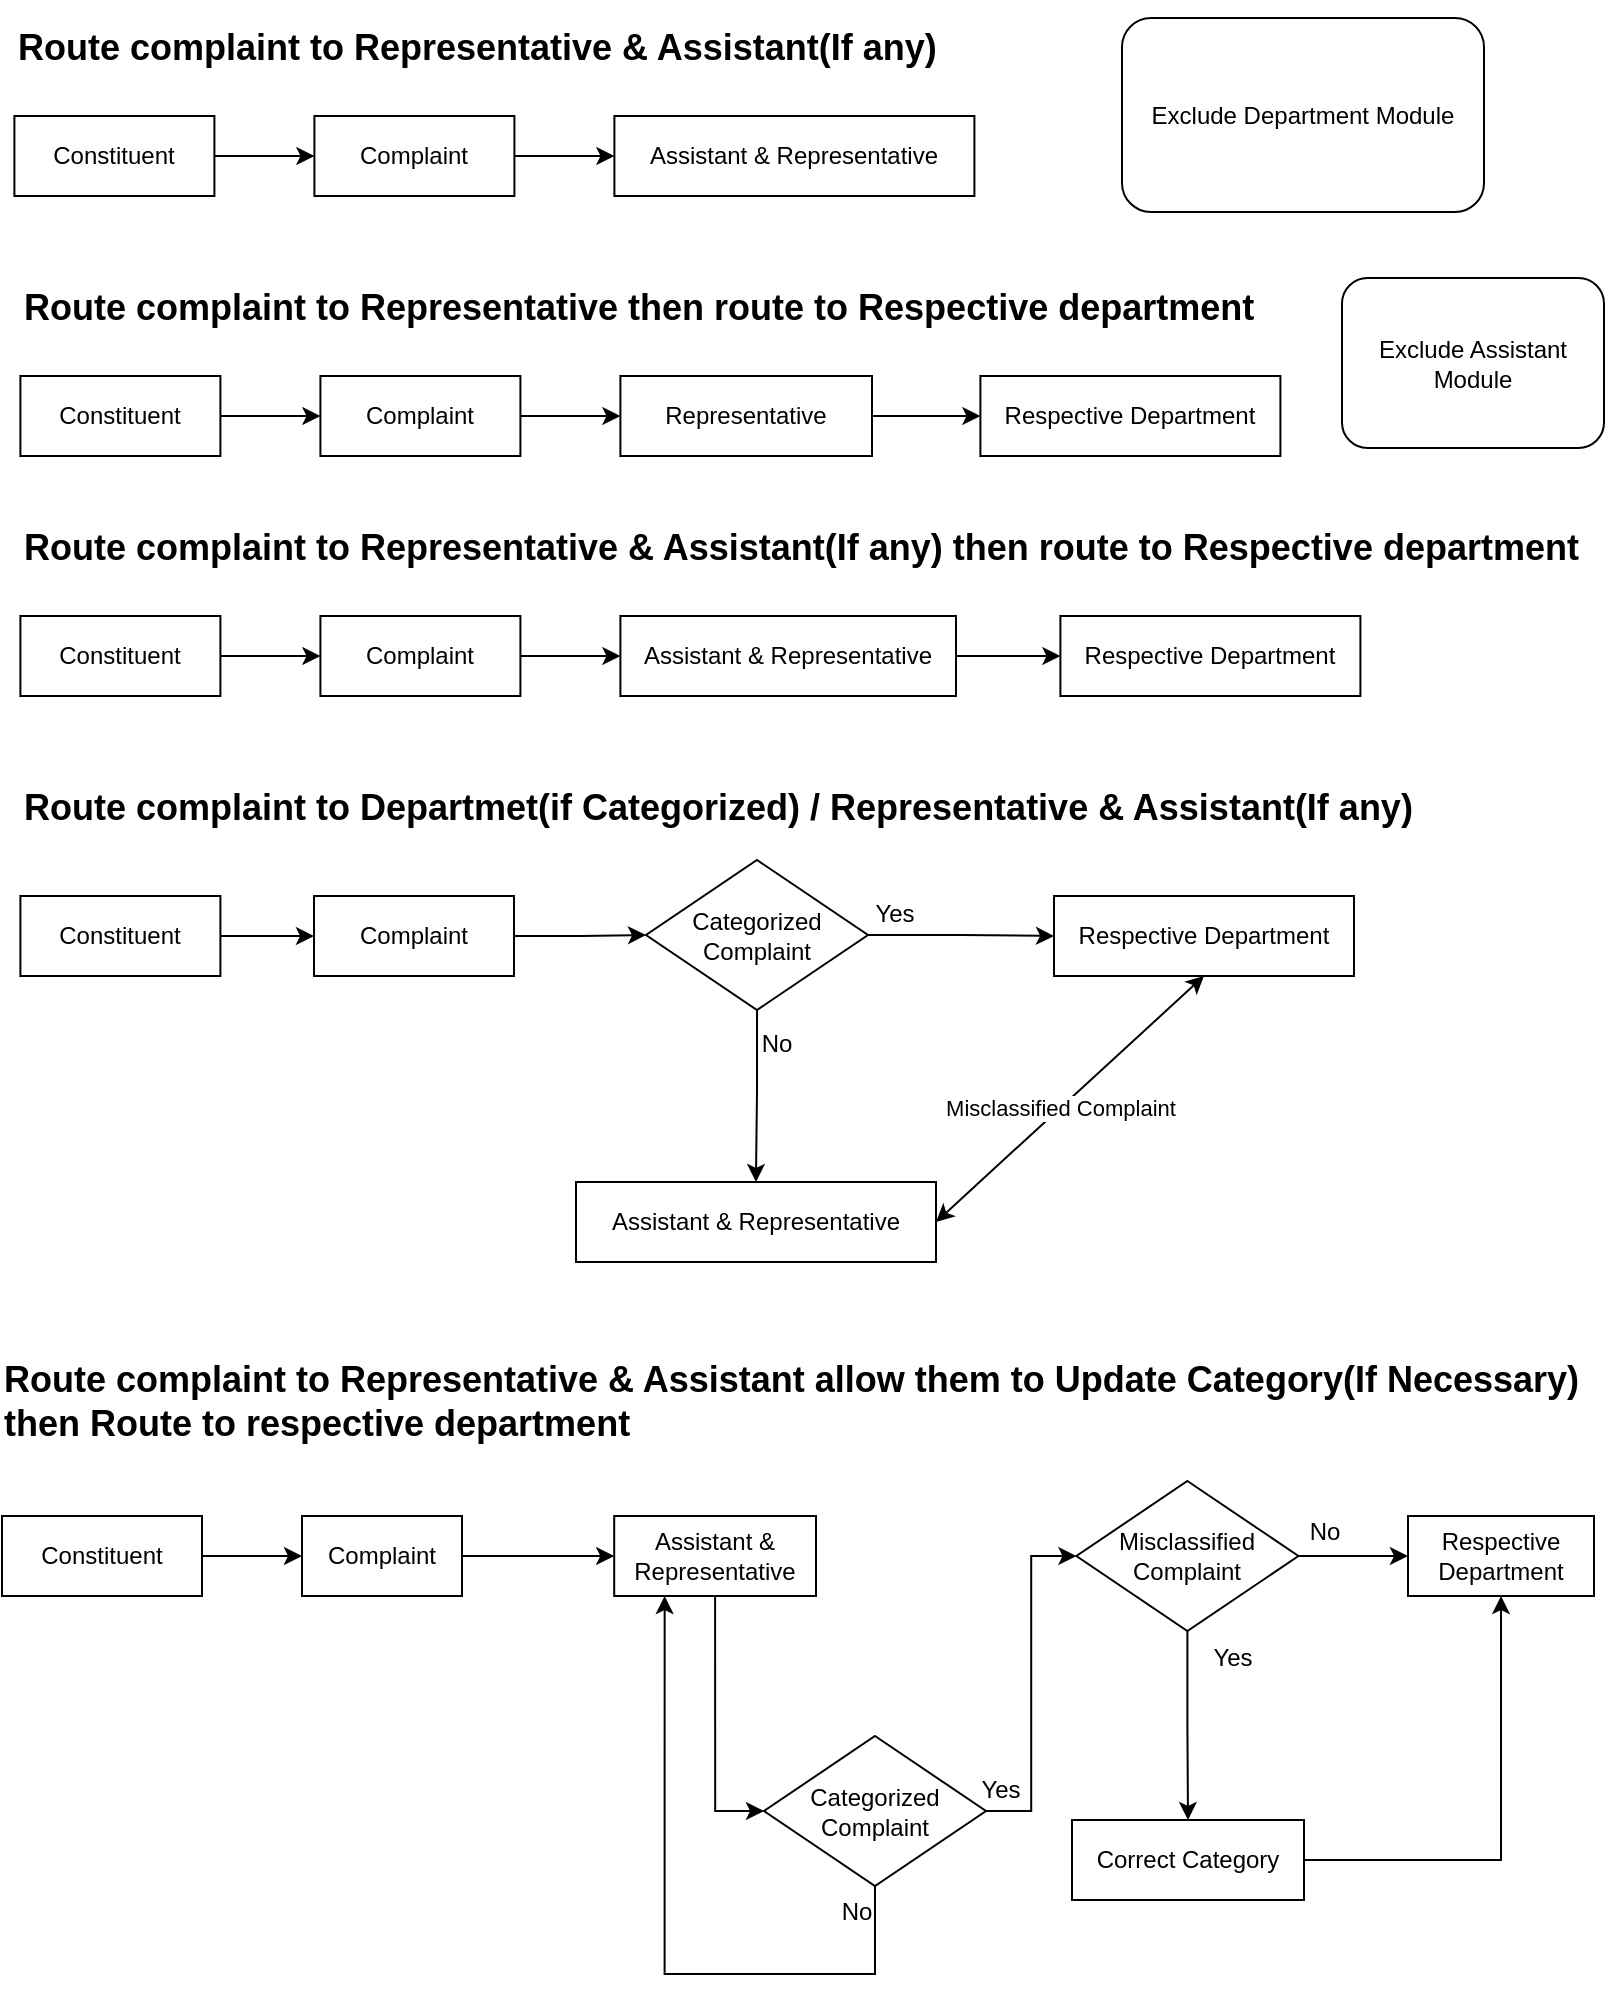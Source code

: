<mxfile version="24.7.5">
  <diagram name="Basic Routing: Categorized Complaints to Departments" id="Lbcb5od24ydEMMLrYuP5">
    <mxGraphModel dx="880" dy="572" grid="0" gridSize="10" guides="1" tooltips="1" connect="1" arrows="1" fold="1" page="1" pageScale="1" pageWidth="850" pageHeight="1100" math="0" shadow="0">
      <root>
        <mxCell id="0" />
        <mxCell id="1" parent="0" />
        <mxCell id="Af3uR9SBYssmEKGf-Lcz-44" value="Constituent" style="rounded=0;whiteSpace=wrap;html=1;movable=1;resizable=1;rotatable=1;deletable=1;editable=1;locked=0;connectable=1;" parent="1" vertex="1">
          <mxGeometry x="44.2" y="340" width="100" height="40" as="geometry" />
        </mxCell>
        <mxCell id="Af3uR9SBYssmEKGf-Lcz-45" value="Complaint" style="rounded=0;whiteSpace=wrap;html=1;movable=1;resizable=1;rotatable=1;deletable=1;editable=1;locked=0;connectable=1;" parent="1" vertex="1">
          <mxGeometry x="194.2" y="340" width="100" height="40" as="geometry" />
        </mxCell>
        <mxCell id="Af3uR9SBYssmEKGf-Lcz-46" value="Assistant &amp;amp; Representative" style="rounded=0;whiteSpace=wrap;html=1;movable=1;resizable=1;rotatable=1;deletable=1;editable=1;locked=0;connectable=1;" parent="1" vertex="1">
          <mxGeometry x="344.2" y="340" width="167.8" height="40" as="geometry" />
        </mxCell>
        <mxCell id="Af3uR9SBYssmEKGf-Lcz-47" value="Respective Department" style="rounded=0;whiteSpace=wrap;html=1;movable=1;resizable=1;rotatable=1;deletable=1;editable=1;locked=0;connectable=1;" parent="1" vertex="1">
          <mxGeometry x="564.2" y="340" width="150" height="40" as="geometry" />
        </mxCell>
        <mxCell id="Af3uR9SBYssmEKGf-Lcz-48" style="edgeStyle=orthogonalEdgeStyle;rounded=0;orthogonalLoop=1;jettySize=auto;html=1;exitX=1;exitY=0.5;exitDx=0;exitDy=0;entryX=0;entryY=0.5;entryDx=0;entryDy=0;movable=1;resizable=1;rotatable=1;deletable=1;editable=1;locked=0;connectable=1;" parent="1" source="Af3uR9SBYssmEKGf-Lcz-44" target="Af3uR9SBYssmEKGf-Lcz-45" edge="1">
          <mxGeometry relative="1" as="geometry" />
        </mxCell>
        <mxCell id="Af3uR9SBYssmEKGf-Lcz-49" style="edgeStyle=orthogonalEdgeStyle;rounded=0;orthogonalLoop=1;jettySize=auto;html=1;exitX=1;exitY=0.5;exitDx=0;exitDy=0;entryX=0;entryY=0.5;entryDx=0;entryDy=0;movable=1;resizable=1;rotatable=1;deletable=1;editable=1;locked=0;connectable=1;" parent="1" source="Af3uR9SBYssmEKGf-Lcz-45" target="Af3uR9SBYssmEKGf-Lcz-46" edge="1">
          <mxGeometry relative="1" as="geometry" />
        </mxCell>
        <mxCell id="Af3uR9SBYssmEKGf-Lcz-50" style="edgeStyle=orthogonalEdgeStyle;rounded=0;orthogonalLoop=1;jettySize=auto;html=1;exitX=1;exitY=0.5;exitDx=0;exitDy=0;entryX=0;entryY=0.5;entryDx=0;entryDy=0;movable=1;resizable=1;rotatable=1;deletable=1;editable=1;locked=0;connectable=1;" parent="1" source="Af3uR9SBYssmEKGf-Lcz-46" target="Af3uR9SBYssmEKGf-Lcz-47" edge="1">
          <mxGeometry relative="1" as="geometry" />
        </mxCell>
        <mxCell id="Af3uR9SBYssmEKGf-Lcz-51" value="&lt;b&gt;&lt;font style=&quot;font-size: 18px;&quot;&gt;Route complaint to Representative &amp;amp; Assistant(If any) then route to Respective department&lt;/font&gt;&lt;/b&gt;" style="text;html=1;align=left;verticalAlign=middle;whiteSpace=wrap;rounded=0;movable=1;resizable=1;rotatable=1;deletable=1;editable=1;locked=0;connectable=1;" parent="1" vertex="1">
          <mxGeometry x="44.2" y="282" width="787.8" height="47" as="geometry" />
        </mxCell>
        <mxCell id="Af3uR9SBYssmEKGf-Lcz-56" value="&lt;b&gt;&lt;font style=&quot;font-size: 18px;&quot;&gt;Route complaint to&amp;nbsp;&lt;/font&gt;&lt;/b&gt;&lt;b&gt;&lt;font style=&quot;font-size: 18px;&quot;&gt;Representative &amp;amp; Assistant allow them to Update Category(If Necessary) then Route to respective department&lt;/font&gt;&lt;/b&gt;&lt;b&gt;&lt;font style=&quot;font-size: 18px;&quot;&gt;&amp;nbsp;&lt;/font&gt;&lt;/b&gt;" style="text;html=1;align=left;verticalAlign=middle;whiteSpace=wrap;rounded=0;movable=1;resizable=1;rotatable=1;deletable=1;editable=1;locked=0;connectable=1;" parent="1" vertex="1">
          <mxGeometry x="34.2" y="709" width="794.8" height="47" as="geometry" />
        </mxCell>
        <mxCell id="Af3uR9SBYssmEKGf-Lcz-69" value="Constituent" style="rounded=0;whiteSpace=wrap;html=1;movable=1;resizable=1;rotatable=1;deletable=1;editable=1;locked=0;connectable=1;" parent="1" vertex="1">
          <mxGeometry x="35" y="790" width="100" height="40" as="geometry" />
        </mxCell>
        <mxCell id="Af3uR9SBYssmEKGf-Lcz-70" value="Complaint" style="rounded=0;whiteSpace=wrap;html=1;movable=1;resizable=1;rotatable=1;deletable=1;editable=1;locked=0;connectable=1;" parent="1" vertex="1">
          <mxGeometry x="185" y="790" width="80" height="40" as="geometry" />
        </mxCell>
        <mxCell id="Af3uR9SBYssmEKGf-Lcz-72" style="edgeStyle=orthogonalEdgeStyle;rounded=0;orthogonalLoop=1;jettySize=auto;html=1;exitX=1;exitY=0.5;exitDx=0;exitDy=0;entryX=0;entryY=0.5;entryDx=0;entryDy=0;movable=1;resizable=1;rotatable=1;deletable=1;editable=1;locked=0;connectable=1;" parent="1" source="Af3uR9SBYssmEKGf-Lcz-69" target="Af3uR9SBYssmEKGf-Lcz-70" edge="1">
          <mxGeometry relative="1" as="geometry" />
        </mxCell>
        <mxCell id="Af3uR9SBYssmEKGf-Lcz-74" style="edgeStyle=orthogonalEdgeStyle;rounded=0;orthogonalLoop=1;jettySize=auto;html=1;exitX=1;exitY=0.5;exitDx=0;exitDy=0;movable=1;resizable=1;rotatable=1;deletable=1;editable=1;locked=0;connectable=1;" parent="1" source="Af3uR9SBYssmEKGf-Lcz-77" target="Af3uR9SBYssmEKGf-Lcz-118" edge="1">
          <mxGeometry relative="1" as="geometry">
            <mxPoint x="795" y="809" as="sourcePoint" />
            <mxPoint x="737" y="809" as="targetPoint" />
          </mxGeometry>
        </mxCell>
        <mxCell id="GVtmrcHmTRKpdOicmMPX-5" style="edgeStyle=orthogonalEdgeStyle;rounded=0;orthogonalLoop=1;jettySize=auto;html=1;entryX=0.5;entryY=1;entryDx=0;entryDy=0;" parent="1" source="Af3uR9SBYssmEKGf-Lcz-75" target="Af3uR9SBYssmEKGf-Lcz-118" edge="1">
          <mxGeometry relative="1" as="geometry" />
        </mxCell>
        <mxCell id="Af3uR9SBYssmEKGf-Lcz-75" value="Correct Category" style="rounded=0;whiteSpace=wrap;html=1;movable=1;resizable=1;rotatable=1;deletable=1;editable=1;locked=0;connectable=1;" parent="1" vertex="1">
          <mxGeometry x="570" y="942" width="116" height="40" as="geometry" />
        </mxCell>
        <mxCell id="GVtmrcHmTRKpdOicmMPX-4" style="edgeStyle=orthogonalEdgeStyle;rounded=0;orthogonalLoop=1;jettySize=auto;html=1;entryX=0.5;entryY=0;entryDx=0;entryDy=0;" parent="1" source="Af3uR9SBYssmEKGf-Lcz-77" target="Af3uR9SBYssmEKGf-Lcz-75" edge="1">
          <mxGeometry relative="1" as="geometry" />
        </mxCell>
        <mxCell id="Af3uR9SBYssmEKGf-Lcz-77" value="Misclassified Complaint" style="rhombus;whiteSpace=wrap;html=1;movable=1;resizable=1;rotatable=1;deletable=1;editable=1;locked=0;connectable=1;" parent="1" vertex="1">
          <mxGeometry x="572.2" y="772.5" width="111" height="75" as="geometry" />
        </mxCell>
        <mxCell id="Af3uR9SBYssmEKGf-Lcz-78" value="No" style="text;html=1;align=center;verticalAlign=middle;resizable=1;points=[];autosize=1;strokeColor=none;fillColor=none;movable=1;rotatable=1;deletable=1;editable=1;locked=0;connectable=1;" parent="1" vertex="1">
          <mxGeometry x="679" y="785" width="33" height="26" as="geometry" />
        </mxCell>
        <mxCell id="Af3uR9SBYssmEKGf-Lcz-79" value="Yes" style="text;html=1;align=center;verticalAlign=middle;resizable=1;points=[];autosize=1;strokeColor=none;fillColor=none;movable=1;rotatable=1;deletable=1;editable=1;locked=0;connectable=1;" parent="1" vertex="1">
          <mxGeometry x="631" y="847.5" width="38" height="26" as="geometry" />
        </mxCell>
        <mxCell id="Af3uR9SBYssmEKGf-Lcz-119" style="edgeStyle=orthogonalEdgeStyle;rounded=0;orthogonalLoop=1;jettySize=auto;html=1;entryX=0;entryY=0.5;entryDx=0;entryDy=0;" parent="1" source="Af3uR9SBYssmEKGf-Lcz-84" target="Af3uR9SBYssmEKGf-Lcz-77" edge="1">
          <mxGeometry relative="1" as="geometry" />
        </mxCell>
        <mxCell id="GVtmrcHmTRKpdOicmMPX-6" style="edgeStyle=orthogonalEdgeStyle;rounded=0;orthogonalLoop=1;jettySize=auto;html=1;entryX=0.25;entryY=1;entryDx=0;entryDy=0;" parent="1" source="Af3uR9SBYssmEKGf-Lcz-84" target="Af3uR9SBYssmEKGf-Lcz-115" edge="1">
          <mxGeometry relative="1" as="geometry">
            <Array as="points">
              <mxPoint x="472" y="1019" />
              <mxPoint x="366" y="1019" />
            </Array>
          </mxGeometry>
        </mxCell>
        <mxCell id="Af3uR9SBYssmEKGf-Lcz-84" value="Categorized Complaint" style="rhombus;whiteSpace=wrap;html=1;movable=1;resizable=1;rotatable=1;deletable=1;editable=1;locked=0;connectable=1;" parent="1" vertex="1">
          <mxGeometry x="416" y="900" width="111" height="75" as="geometry" />
        </mxCell>
        <mxCell id="Af3uR9SBYssmEKGf-Lcz-85" value="Yes" style="text;html=1;align=center;verticalAlign=middle;resizable=1;points=[];autosize=1;strokeColor=none;fillColor=none;movable=1;rotatable=1;deletable=1;editable=1;locked=0;connectable=1;" parent="1" vertex="1">
          <mxGeometry x="515" y="914" width="38" height="26" as="geometry" />
        </mxCell>
        <mxCell id="Af3uR9SBYssmEKGf-Lcz-87" value="Constituent" style="rounded=0;whiteSpace=wrap;html=1;movable=1;resizable=1;rotatable=1;deletable=1;editable=1;locked=0;connectable=1;" parent="1" vertex="1">
          <mxGeometry x="41.2" y="90" width="100" height="40" as="geometry" />
        </mxCell>
        <mxCell id="Af3uR9SBYssmEKGf-Lcz-88" value="Complaint" style="rounded=0;whiteSpace=wrap;html=1;movable=1;resizable=1;rotatable=1;deletable=1;editable=1;locked=0;connectable=1;" parent="1" vertex="1">
          <mxGeometry x="191.2" y="90" width="100" height="40" as="geometry" />
        </mxCell>
        <mxCell id="Af3uR9SBYssmEKGf-Lcz-89" value="Assistant &amp;amp; Representative" style="rounded=0;whiteSpace=wrap;html=1;movable=1;resizable=1;rotatable=1;deletable=1;editable=1;locked=0;connectable=1;" parent="1" vertex="1">
          <mxGeometry x="341.2" y="90" width="180" height="40" as="geometry" />
        </mxCell>
        <mxCell id="Af3uR9SBYssmEKGf-Lcz-91" style="edgeStyle=orthogonalEdgeStyle;rounded=0;orthogonalLoop=1;jettySize=auto;html=1;exitX=1;exitY=0.5;exitDx=0;exitDy=0;entryX=0;entryY=0.5;entryDx=0;entryDy=0;movable=1;resizable=1;rotatable=1;deletable=1;editable=1;locked=0;connectable=1;" parent="1" source="Af3uR9SBYssmEKGf-Lcz-87" target="Af3uR9SBYssmEKGf-Lcz-88" edge="1">
          <mxGeometry relative="1" as="geometry" />
        </mxCell>
        <mxCell id="Af3uR9SBYssmEKGf-Lcz-92" style="edgeStyle=orthogonalEdgeStyle;rounded=0;orthogonalLoop=1;jettySize=auto;html=1;exitX=1;exitY=0.5;exitDx=0;exitDy=0;entryX=0;entryY=0.5;entryDx=0;entryDy=0;movable=1;resizable=1;rotatable=1;deletable=1;editable=1;locked=0;connectable=1;" parent="1" source="Af3uR9SBYssmEKGf-Lcz-88" target="Af3uR9SBYssmEKGf-Lcz-89" edge="1">
          <mxGeometry relative="1" as="geometry" />
        </mxCell>
        <mxCell id="Af3uR9SBYssmEKGf-Lcz-94" value="&lt;b&gt;&lt;font style=&quot;font-size: 18px;&quot;&gt;Route complaint to Representative &amp;amp; Assistant(If any)&lt;/font&gt;&lt;/b&gt;" style="text;html=1;align=left;verticalAlign=middle;whiteSpace=wrap;rounded=0;movable=1;resizable=1;rotatable=1;deletable=1;editable=1;locked=0;connectable=1;" parent="1" vertex="1">
          <mxGeometry x="41.2" y="32" width="787.8" height="47" as="geometry" />
        </mxCell>
        <mxCell id="Af3uR9SBYssmEKGf-Lcz-103" value="Constituent" style="rounded=0;whiteSpace=wrap;html=1;movable=1;resizable=1;rotatable=1;deletable=1;editable=1;locked=0;connectable=1;" parent="1" vertex="1">
          <mxGeometry x="44.2" y="220" width="100" height="40" as="geometry" />
        </mxCell>
        <mxCell id="Af3uR9SBYssmEKGf-Lcz-104" value="Complaint" style="rounded=0;whiteSpace=wrap;html=1;movable=1;resizable=1;rotatable=1;deletable=1;editable=1;locked=0;connectable=1;" parent="1" vertex="1">
          <mxGeometry x="194.2" y="220" width="100" height="40" as="geometry" />
        </mxCell>
        <mxCell id="Af3uR9SBYssmEKGf-Lcz-105" value="Representative" style="rounded=0;whiteSpace=wrap;html=1;movable=1;resizable=1;rotatable=1;deletable=1;editable=1;locked=0;connectable=1;" parent="1" vertex="1">
          <mxGeometry x="344.2" y="220" width="125.8" height="40" as="geometry" />
        </mxCell>
        <mxCell id="Af3uR9SBYssmEKGf-Lcz-106" value="Respective Department" style="rounded=0;whiteSpace=wrap;html=1;movable=1;resizable=1;rotatable=1;deletable=1;editable=1;locked=0;connectable=1;" parent="1" vertex="1">
          <mxGeometry x="524.2" y="220" width="150" height="40" as="geometry" />
        </mxCell>
        <mxCell id="Af3uR9SBYssmEKGf-Lcz-107" style="edgeStyle=orthogonalEdgeStyle;rounded=0;orthogonalLoop=1;jettySize=auto;html=1;exitX=1;exitY=0.5;exitDx=0;exitDy=0;entryX=0;entryY=0.5;entryDx=0;entryDy=0;movable=1;resizable=1;rotatable=1;deletable=1;editable=1;locked=0;connectable=1;" parent="1" source="Af3uR9SBYssmEKGf-Lcz-103" target="Af3uR9SBYssmEKGf-Lcz-104" edge="1">
          <mxGeometry relative="1" as="geometry" />
        </mxCell>
        <mxCell id="Af3uR9SBYssmEKGf-Lcz-108" style="edgeStyle=orthogonalEdgeStyle;rounded=0;orthogonalLoop=1;jettySize=auto;html=1;exitX=1;exitY=0.5;exitDx=0;exitDy=0;entryX=0;entryY=0.5;entryDx=0;entryDy=0;movable=1;resizable=1;rotatable=1;deletable=1;editable=1;locked=0;connectable=1;" parent="1" source="Af3uR9SBYssmEKGf-Lcz-104" target="Af3uR9SBYssmEKGf-Lcz-105" edge="1">
          <mxGeometry relative="1" as="geometry" />
        </mxCell>
        <mxCell id="Af3uR9SBYssmEKGf-Lcz-109" style="edgeStyle=orthogonalEdgeStyle;rounded=0;orthogonalLoop=1;jettySize=auto;html=1;exitX=1;exitY=0.5;exitDx=0;exitDy=0;entryX=0;entryY=0.5;entryDx=0;entryDy=0;movable=1;resizable=1;rotatable=1;deletable=1;editable=1;locked=0;connectable=1;" parent="1" source="Af3uR9SBYssmEKGf-Lcz-105" target="Af3uR9SBYssmEKGf-Lcz-106" edge="1">
          <mxGeometry relative="1" as="geometry" />
        </mxCell>
        <mxCell id="Af3uR9SBYssmEKGf-Lcz-110" value="&lt;b&gt;&lt;font style=&quot;font-size: 18px;&quot;&gt;Route complaint to Representative then route to Respective department&lt;/font&gt;&lt;/b&gt;" style="text;html=1;align=left;verticalAlign=middle;whiteSpace=wrap;rounded=0;movable=1;resizable=1;rotatable=1;deletable=1;editable=1;locked=0;connectable=1;" parent="1" vertex="1">
          <mxGeometry x="44.2" y="162" width="787.8" height="47" as="geometry" />
        </mxCell>
        <mxCell id="Af3uR9SBYssmEKGf-Lcz-113" value="Exclude Department Module" style="rounded=1;whiteSpace=wrap;html=1;fillColor=none;" parent="1" vertex="1">
          <mxGeometry x="595" y="41" width="181" height="97" as="geometry" />
        </mxCell>
        <mxCell id="Af3uR9SBYssmEKGf-Lcz-114" value="Exclude Assistant Module" style="rounded=1;whiteSpace=wrap;html=1;fillColor=none;" parent="1" vertex="1">
          <mxGeometry x="705" y="171" width="131" height="85" as="geometry" />
        </mxCell>
        <mxCell id="Af3uR9SBYssmEKGf-Lcz-117" style="edgeStyle=orthogonalEdgeStyle;rounded=0;orthogonalLoop=1;jettySize=auto;html=1;entryX=0;entryY=0.5;entryDx=0;entryDy=0;exitX=0.5;exitY=1;exitDx=0;exitDy=0;" parent="1" source="Af3uR9SBYssmEKGf-Lcz-115" target="Af3uR9SBYssmEKGf-Lcz-84" edge="1">
          <mxGeometry relative="1" as="geometry" />
        </mxCell>
        <mxCell id="Af3uR9SBYssmEKGf-Lcz-115" value="Assistant &amp;amp; Representative" style="rounded=0;whiteSpace=wrap;html=1;movable=1;resizable=1;rotatable=1;deletable=1;editable=1;locked=0;connectable=1;" parent="1" vertex="1">
          <mxGeometry x="341.1" y="790" width="100.9" height="40" as="geometry" />
        </mxCell>
        <mxCell id="Af3uR9SBYssmEKGf-Lcz-116" style="edgeStyle=orthogonalEdgeStyle;rounded=0;orthogonalLoop=1;jettySize=auto;html=1;movable=1;resizable=1;rotatable=1;deletable=1;editable=1;locked=0;connectable=1;" parent="1" source="Af3uR9SBYssmEKGf-Lcz-70" target="Af3uR9SBYssmEKGf-Lcz-115" edge="1">
          <mxGeometry relative="1" as="geometry">
            <mxPoint x="351" y="810" as="targetPoint" />
            <mxPoint x="285" y="810" as="sourcePoint" />
          </mxGeometry>
        </mxCell>
        <mxCell id="Af3uR9SBYssmEKGf-Lcz-118" value="Respective Department" style="rounded=0;whiteSpace=wrap;html=1;movable=1;resizable=1;rotatable=1;deletable=1;editable=1;locked=0;connectable=1;" parent="1" vertex="1">
          <mxGeometry x="738" y="790" width="93" height="40" as="geometry" />
        </mxCell>
        <mxCell id="GVtmrcHmTRKpdOicmMPX-7" value="No" style="text;html=1;align=center;verticalAlign=middle;resizable=1;points=[];autosize=1;strokeColor=none;fillColor=none;movable=1;rotatable=1;deletable=1;editable=1;locked=0;connectable=1;" parent="1" vertex="1">
          <mxGeometry x="445" y="975" width="33" height="26" as="geometry" />
        </mxCell>
        <mxCell id="phVsHzwQYUWzWz4JkXx8-5" value="" style="group;movable=0;resizable=0;rotatable=0;deletable=0;editable=0;locked=1;connectable=0;" vertex="1" connectable="0" parent="1">
          <mxGeometry x="44.2" y="412" width="779.8" height="251" as="geometry" />
        </mxCell>
        <mxCell id="Af3uR9SBYssmEKGf-Lcz-1" value="Constituent" style="rounded=0;whiteSpace=wrap;html=1;movable=1;resizable=1;rotatable=1;deletable=1;editable=1;locked=0;connectable=1;" parent="phVsHzwQYUWzWz4JkXx8-5" vertex="1">
          <mxGeometry y="68" width="100" height="40" as="geometry" />
        </mxCell>
        <mxCell id="Af3uR9SBYssmEKGf-Lcz-2" value="Complaint" style="rounded=0;whiteSpace=wrap;html=1;movable=1;resizable=1;rotatable=1;deletable=1;editable=1;locked=0;connectable=1;" parent="phVsHzwQYUWzWz4JkXx8-5" vertex="1">
          <mxGeometry x="146.8" y="68" width="100" height="40" as="geometry" />
        </mxCell>
        <mxCell id="Af3uR9SBYssmEKGf-Lcz-4" value="Respective Department" style="rounded=0;whiteSpace=wrap;html=1;movable=1;resizable=1;rotatable=1;deletable=1;editable=1;locked=0;connectable=1;" parent="phVsHzwQYUWzWz4JkXx8-5" vertex="1">
          <mxGeometry x="516.8" y="68" width="150" height="40" as="geometry" />
        </mxCell>
        <mxCell id="Af3uR9SBYssmEKGf-Lcz-5" style="edgeStyle=orthogonalEdgeStyle;rounded=0;orthogonalLoop=1;jettySize=auto;html=1;exitX=1;exitY=0.5;exitDx=0;exitDy=0;entryX=0;entryY=0.5;entryDx=0;entryDy=0;movable=1;resizable=1;rotatable=1;deletable=1;editable=1;locked=0;connectable=1;" parent="phVsHzwQYUWzWz4JkXx8-5" source="Af3uR9SBYssmEKGf-Lcz-1" target="Af3uR9SBYssmEKGf-Lcz-2" edge="1">
          <mxGeometry relative="1" as="geometry" />
        </mxCell>
        <mxCell id="Af3uR9SBYssmEKGf-Lcz-6" style="edgeStyle=orthogonalEdgeStyle;rounded=0;orthogonalLoop=1;jettySize=auto;html=1;exitX=1;exitY=0.5;exitDx=0;exitDy=0;movable=1;resizable=1;rotatable=1;deletable=1;editable=1;locked=0;connectable=1;" parent="phVsHzwQYUWzWz4JkXx8-5" source="Af3uR9SBYssmEKGf-Lcz-2" target="Af3uR9SBYssmEKGf-Lcz-53" edge="1">
          <mxGeometry relative="1" as="geometry">
            <mxPoint x="296.8" y="88" as="targetPoint" />
          </mxGeometry>
        </mxCell>
        <mxCell id="Af3uR9SBYssmEKGf-Lcz-7" style="edgeStyle=orthogonalEdgeStyle;rounded=0;orthogonalLoop=1;jettySize=auto;html=1;exitX=1;exitY=0.5;exitDx=0;exitDy=0;entryX=0;entryY=0.5;entryDx=0;entryDy=0;movable=1;resizable=1;rotatable=1;deletable=1;editable=1;locked=0;connectable=1;" parent="phVsHzwQYUWzWz4JkXx8-5" source="Af3uR9SBYssmEKGf-Lcz-53" target="Af3uR9SBYssmEKGf-Lcz-4" edge="1">
          <mxGeometry relative="1" as="geometry">
            <mxPoint x="416.8" y="88" as="sourcePoint" />
          </mxGeometry>
        </mxCell>
        <mxCell id="Af3uR9SBYssmEKGf-Lcz-11" value="Assistant &amp;amp; Representative" style="rounded=0;whiteSpace=wrap;html=1;movable=1;resizable=1;rotatable=1;deletable=1;editable=1;locked=0;connectable=1;" parent="phVsHzwQYUWzWz4JkXx8-5" vertex="1">
          <mxGeometry x="277.8" y="211" width="180" height="40" as="geometry" />
        </mxCell>
        <mxCell id="Af3uR9SBYssmEKGf-Lcz-14" style="edgeStyle=orthogonalEdgeStyle;rounded=0;orthogonalLoop=1;jettySize=auto;html=1;exitX=0.5;exitY=1;exitDx=0;exitDy=0;entryX=0.5;entryY=0;entryDx=0;entryDy=0;movable=1;resizable=1;rotatable=1;deletable=1;editable=1;locked=0;connectable=1;" parent="phVsHzwQYUWzWz4JkXx8-5" source="Af3uR9SBYssmEKGf-Lcz-53" target="Af3uR9SBYssmEKGf-Lcz-11" edge="1">
          <mxGeometry relative="1" as="geometry">
            <mxPoint x="435.8" y="228" as="sourcePoint" />
            <Array as="points">
              <mxPoint x="367.8" y="166" />
              <mxPoint x="367.8" y="195" />
              <mxPoint x="367.8" y="208" />
            </Array>
          </mxGeometry>
        </mxCell>
        <mxCell id="Af3uR9SBYssmEKGf-Lcz-52" value="&lt;b&gt;&lt;font style=&quot;font-size: 18px;&quot;&gt;Route complaint to Departmet(if Categorized) / Representative &amp;amp; Assistant(If any)&lt;/font&gt;&lt;/b&gt;" style="text;html=1;align=left;verticalAlign=middle;whiteSpace=wrap;rounded=0;movable=1;resizable=1;rotatable=1;deletable=1;editable=1;locked=0;connectable=1;" parent="phVsHzwQYUWzWz4JkXx8-5" vertex="1">
          <mxGeometry width="779.8" height="47" as="geometry" />
        </mxCell>
        <mxCell id="Af3uR9SBYssmEKGf-Lcz-53" value="Categorized Complaint" style="rhombus;whiteSpace=wrap;html=1;movable=1;resizable=1;rotatable=1;deletable=1;editable=1;locked=0;connectable=1;" parent="phVsHzwQYUWzWz4JkXx8-5" vertex="1">
          <mxGeometry x="312.8" y="50" width="111" height="75" as="geometry" />
        </mxCell>
        <mxCell id="Af3uR9SBYssmEKGf-Lcz-54" value="Yes" style="text;html=1;align=center;verticalAlign=middle;resizable=1;points=[];autosize=1;strokeColor=none;fillColor=none;movable=1;rotatable=1;deletable=1;editable=1;locked=0;connectable=1;" parent="phVsHzwQYUWzWz4JkXx8-5" vertex="1">
          <mxGeometry x="417.8" y="64" width="38" height="26" as="geometry" />
        </mxCell>
        <mxCell id="Af3uR9SBYssmEKGf-Lcz-55" value="No" style="text;html=1;align=center;verticalAlign=middle;resizable=1;points=[];autosize=1;strokeColor=none;fillColor=none;movable=1;rotatable=1;deletable=1;editable=1;locked=0;connectable=1;" parent="phVsHzwQYUWzWz4JkXx8-5" vertex="1">
          <mxGeometry x="360.8" y="129" width="33" height="26" as="geometry" />
        </mxCell>
        <mxCell id="phVsHzwQYUWzWz4JkXx8-2" value="" style="endArrow=classic;startArrow=classic;html=1;rounded=0;entryX=0.5;entryY=1;entryDx=0;entryDy=0;exitX=1;exitY=0.5;exitDx=0;exitDy=0;" edge="1" parent="phVsHzwQYUWzWz4JkXx8-5" source="Af3uR9SBYssmEKGf-Lcz-11" target="Af3uR9SBYssmEKGf-Lcz-4">
          <mxGeometry width="50" height="50" relative="1" as="geometry">
            <mxPoint x="544.8" y="210" as="sourcePoint" />
            <mxPoint x="594.8" y="160" as="targetPoint" />
          </mxGeometry>
        </mxCell>
        <mxCell id="phVsHzwQYUWzWz4JkXx8-4" value="Misclassified Complaint" style="edgeLabel;html=1;align=center;verticalAlign=middle;resizable=0;points=[];" vertex="1" connectable="0" parent="phVsHzwQYUWzWz4JkXx8-2">
          <mxGeometry x="-0.074" relative="1" as="geometry">
            <mxPoint as="offset" />
          </mxGeometry>
        </mxCell>
      </root>
    </mxGraphModel>
  </diagram>
</mxfile>
